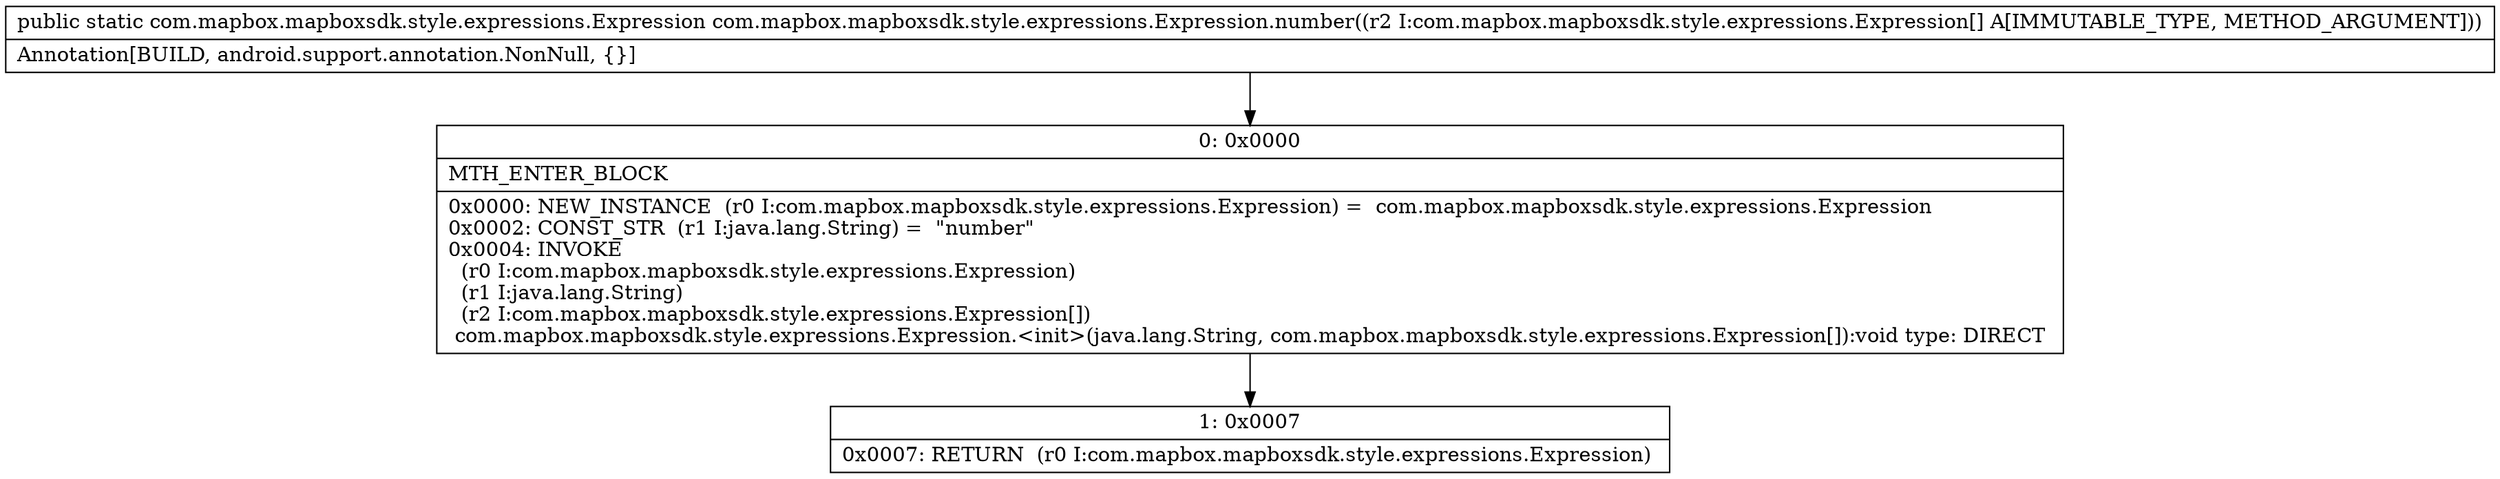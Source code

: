 digraph "CFG forcom.mapbox.mapboxsdk.style.expressions.Expression.number([Lcom\/mapbox\/mapboxsdk\/style\/expressions\/Expression;)Lcom\/mapbox\/mapboxsdk\/style\/expressions\/Expression;" {
Node_0 [shape=record,label="{0\:\ 0x0000|MTH_ENTER_BLOCK\l|0x0000: NEW_INSTANCE  (r0 I:com.mapbox.mapboxsdk.style.expressions.Expression) =  com.mapbox.mapboxsdk.style.expressions.Expression \l0x0002: CONST_STR  (r1 I:java.lang.String) =  \"number\" \l0x0004: INVOKE  \l  (r0 I:com.mapbox.mapboxsdk.style.expressions.Expression)\l  (r1 I:java.lang.String)\l  (r2 I:com.mapbox.mapboxsdk.style.expressions.Expression[])\l com.mapbox.mapboxsdk.style.expressions.Expression.\<init\>(java.lang.String, com.mapbox.mapboxsdk.style.expressions.Expression[]):void type: DIRECT \l}"];
Node_1 [shape=record,label="{1\:\ 0x0007|0x0007: RETURN  (r0 I:com.mapbox.mapboxsdk.style.expressions.Expression) \l}"];
MethodNode[shape=record,label="{public static com.mapbox.mapboxsdk.style.expressions.Expression com.mapbox.mapboxsdk.style.expressions.Expression.number((r2 I:com.mapbox.mapboxsdk.style.expressions.Expression[] A[IMMUTABLE_TYPE, METHOD_ARGUMENT]))  | Annotation[BUILD, android.support.annotation.NonNull, \{\}]\l}"];
MethodNode -> Node_0;
Node_0 -> Node_1;
}

